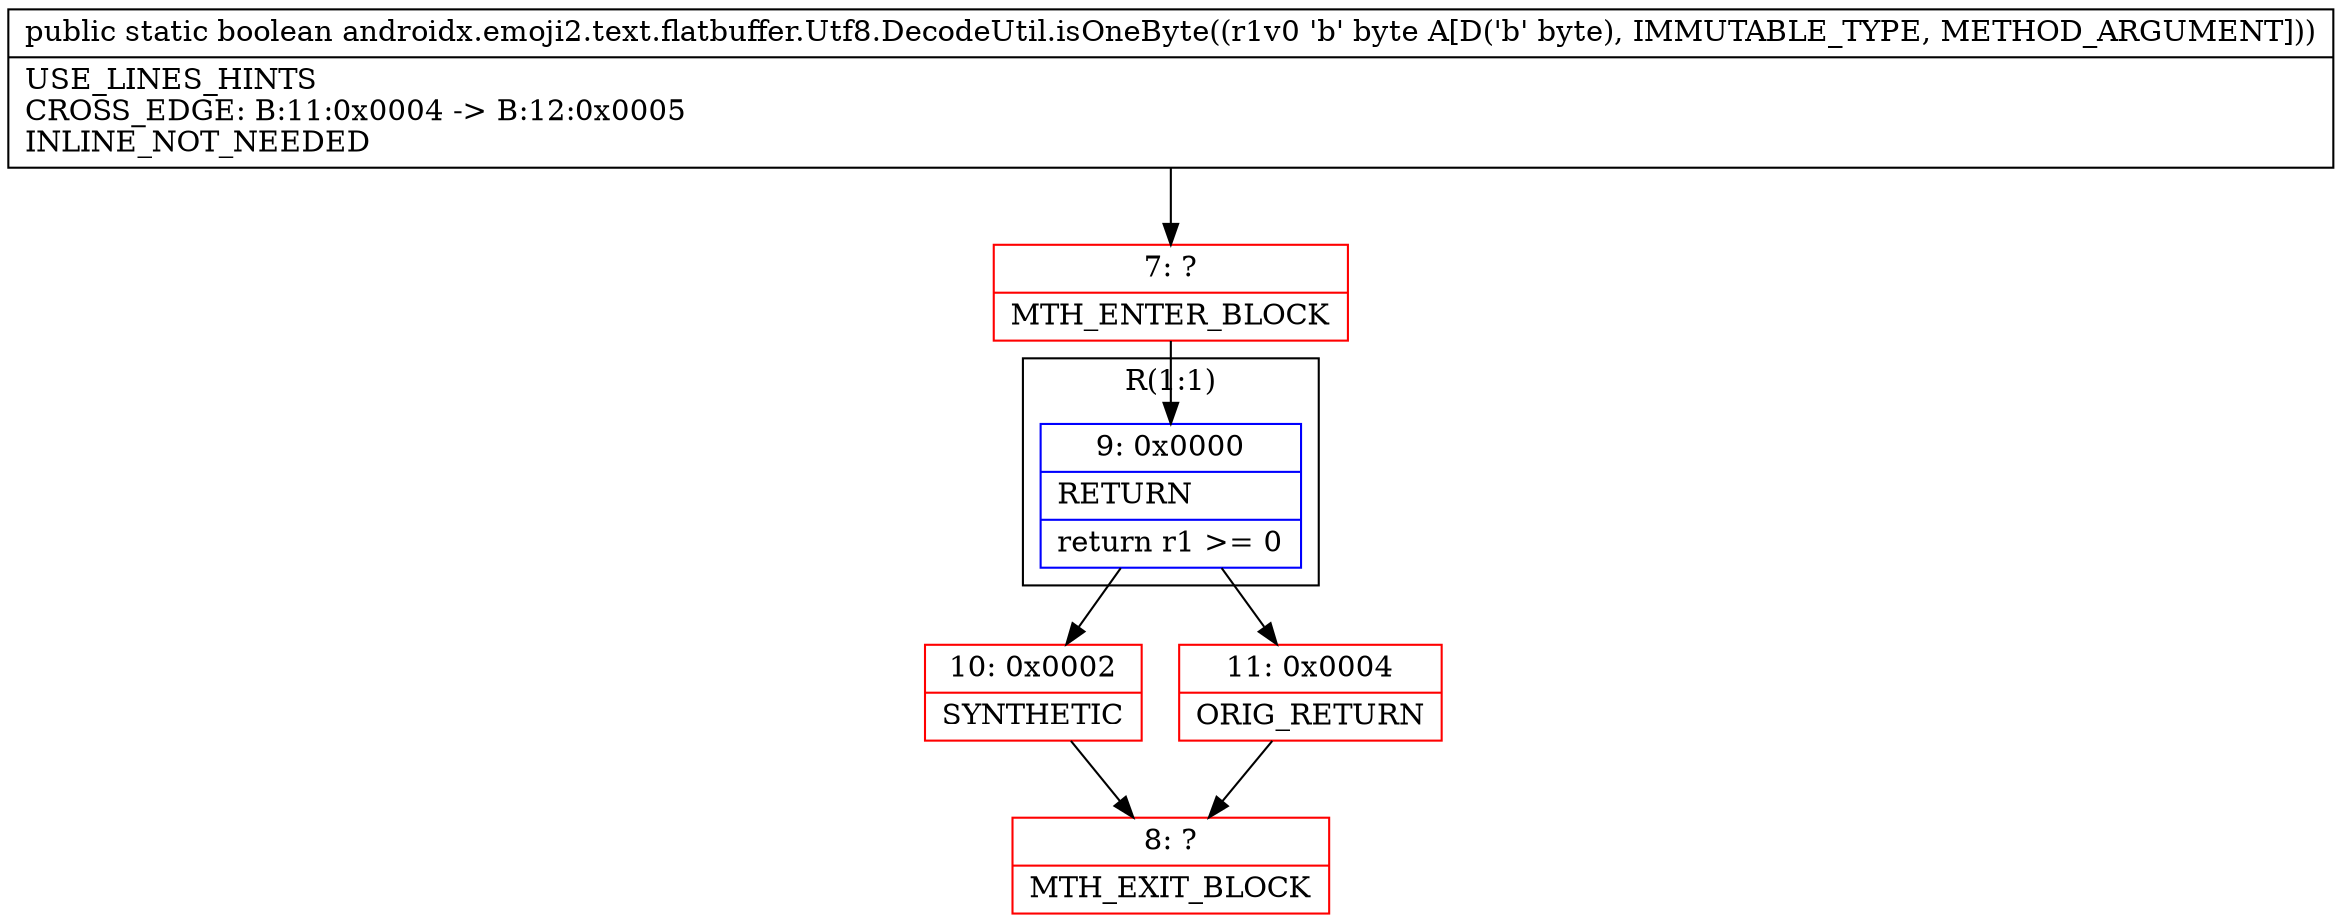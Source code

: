 digraph "CFG forandroidx.emoji2.text.flatbuffer.Utf8.DecodeUtil.isOneByte(B)Z" {
subgraph cluster_Region_1512049865 {
label = "R(1:1)";
node [shape=record,color=blue];
Node_9 [shape=record,label="{9\:\ 0x0000|RETURN\l|return r1 \>= 0\l}"];
}
Node_7 [shape=record,color=red,label="{7\:\ ?|MTH_ENTER_BLOCK\l}"];
Node_10 [shape=record,color=red,label="{10\:\ 0x0002|SYNTHETIC\l}"];
Node_8 [shape=record,color=red,label="{8\:\ ?|MTH_EXIT_BLOCK\l}"];
Node_11 [shape=record,color=red,label="{11\:\ 0x0004|ORIG_RETURN\l}"];
MethodNode[shape=record,label="{public static boolean androidx.emoji2.text.flatbuffer.Utf8.DecodeUtil.isOneByte((r1v0 'b' byte A[D('b' byte), IMMUTABLE_TYPE, METHOD_ARGUMENT]))  | USE_LINES_HINTS\lCROSS_EDGE: B:11:0x0004 \-\> B:12:0x0005\lINLINE_NOT_NEEDED\l}"];
MethodNode -> Node_7;Node_9 -> Node_10;
Node_9 -> Node_11;
Node_7 -> Node_9;
Node_10 -> Node_8;
Node_11 -> Node_8;
}

